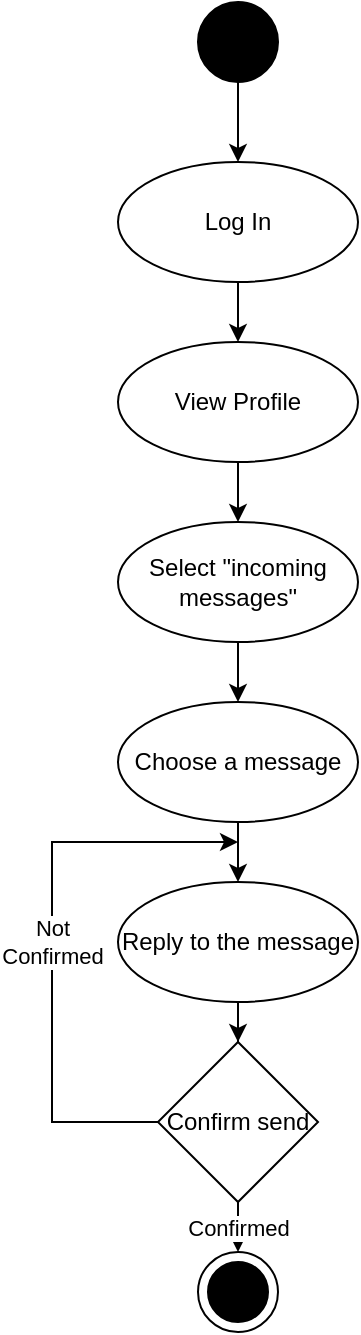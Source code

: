 <mxfile version="12.4.2" type="device" pages="1"><diagram id="tpRXsTH-vYVsk0jZTSi-" name="Page-1"><mxGraphModel dx="2048" dy="780" grid="1" gridSize="10" guides="1" tooltips="1" connect="1" arrows="1" fold="1" page="1" pageScale="1" pageWidth="827" pageHeight="1169" math="0" shadow="0"><root><mxCell id="0"/><mxCell id="1" parent="0"/><mxCell id="AjFmh7StLa89L8VsTuob-4" style="edgeStyle=orthogonalEdgeStyle;rounded=0;orthogonalLoop=1;jettySize=auto;html=1;entryX=0.5;entryY=0;entryDx=0;entryDy=0;" edge="1" parent="1" source="AjFmh7StLa89L8VsTuob-1" target="AjFmh7StLa89L8VsTuob-2"><mxGeometry relative="1" as="geometry"/></mxCell><mxCell id="AjFmh7StLa89L8VsTuob-1" value="" style="ellipse;whiteSpace=wrap;html=1;aspect=fixed;fillColor=#000000;" vertex="1" parent="1"><mxGeometry x="393" width="40" height="40" as="geometry"/></mxCell><mxCell id="AjFmh7StLa89L8VsTuob-6" style="edgeStyle=orthogonalEdgeStyle;rounded=0;orthogonalLoop=1;jettySize=auto;html=1;entryX=0.5;entryY=0;entryDx=0;entryDy=0;" edge="1" parent="1" source="AjFmh7StLa89L8VsTuob-2" target="AjFmh7StLa89L8VsTuob-5"><mxGeometry relative="1" as="geometry"/></mxCell><mxCell id="AjFmh7StLa89L8VsTuob-2" value="Log In" style="ellipse;whiteSpace=wrap;html=1;fontFamily=Helvetica;fontSize=12;fontColor=#000000;align=center;strokeColor=#000000;fillColor=#FFFFFF;" vertex="1" parent="1"><mxGeometry x="353" y="80" width="120" height="60" as="geometry"/></mxCell><mxCell id="AjFmh7StLa89L8VsTuob-8" style="edgeStyle=orthogonalEdgeStyle;rounded=0;orthogonalLoop=1;jettySize=auto;html=1;entryX=0.5;entryY=0;entryDx=0;entryDy=0;" edge="1" parent="1" source="AjFmh7StLa89L8VsTuob-5" target="AjFmh7StLa89L8VsTuob-7"><mxGeometry relative="1" as="geometry"/></mxCell><mxCell id="AjFmh7StLa89L8VsTuob-5" value="View Profile" style="ellipse;whiteSpace=wrap;html=1;fontFamily=Helvetica;fontSize=12;fontColor=#000000;align=center;strokeColor=#000000;fillColor=#FFFFFF;" vertex="1" parent="1"><mxGeometry x="353" y="170" width="120" height="60" as="geometry"/></mxCell><mxCell id="AjFmh7StLa89L8VsTuob-10" style="edgeStyle=orthogonalEdgeStyle;rounded=0;orthogonalLoop=1;jettySize=auto;html=1;entryX=0.5;entryY=0;entryDx=0;entryDy=0;" edge="1" parent="1" source="AjFmh7StLa89L8VsTuob-7" target="AjFmh7StLa89L8VsTuob-9"><mxGeometry relative="1" as="geometry"/></mxCell><mxCell id="AjFmh7StLa89L8VsTuob-7" value="Select &quot;incoming messages&quot;" style="ellipse;whiteSpace=wrap;html=1;fontFamily=Helvetica;fontSize=12;fontColor=#000000;align=center;strokeColor=#000000;fillColor=#FFFFFF;" vertex="1" parent="1"><mxGeometry x="353" y="260" width="120" height="60" as="geometry"/></mxCell><mxCell id="AjFmh7StLa89L8VsTuob-12" style="edgeStyle=orthogonalEdgeStyle;rounded=0;orthogonalLoop=1;jettySize=auto;html=1;entryX=0.5;entryY=0;entryDx=0;entryDy=0;" edge="1" parent="1" source="AjFmh7StLa89L8VsTuob-9" target="AjFmh7StLa89L8VsTuob-11"><mxGeometry relative="1" as="geometry"/></mxCell><mxCell id="AjFmh7StLa89L8VsTuob-9" value="Choose a message" style="ellipse;whiteSpace=wrap;html=1;fontFamily=Helvetica;fontSize=12;fontColor=#000000;align=center;strokeColor=#000000;fillColor=#FFFFFF;" vertex="1" parent="1"><mxGeometry x="353" y="350" width="120" height="60" as="geometry"/></mxCell><mxCell id="AjFmh7StLa89L8VsTuob-21" style="edgeStyle=orthogonalEdgeStyle;rounded=0;orthogonalLoop=1;jettySize=auto;html=1;entryX=0.5;entryY=0;entryDx=0;entryDy=0;" edge="1" parent="1" source="AjFmh7StLa89L8VsTuob-11" target="AjFmh7StLa89L8VsTuob-19"><mxGeometry relative="1" as="geometry"/></mxCell><mxCell id="AjFmh7StLa89L8VsTuob-11" value="Reply to the message" style="ellipse;whiteSpace=wrap;html=1;fontFamily=Helvetica;fontSize=12;fontColor=#000000;align=center;strokeColor=#000000;fillColor=#FFFFFF;" vertex="1" parent="1"><mxGeometry x="353" y="440" width="120" height="60" as="geometry"/></mxCell><mxCell id="AjFmh7StLa89L8VsTuob-15" value="" style="ellipse;whiteSpace=wrap;html=1;aspect=fixed;fillColor=#000000;" vertex="1" parent="1"><mxGeometry x="398" y="630" width="30" height="30" as="geometry"/></mxCell><mxCell id="AjFmh7StLa89L8VsTuob-16" value="" style="ellipse;whiteSpace=wrap;html=1;aspect=fixed;fillColor=none;" vertex="1" parent="1"><mxGeometry x="393" y="625" width="40" height="40" as="geometry"/></mxCell><mxCell id="AjFmh7StLa89L8VsTuob-22" value="Confirmed" style="edgeStyle=orthogonalEdgeStyle;rounded=0;orthogonalLoop=1;jettySize=auto;html=1;entryX=0.5;entryY=0;entryDx=0;entryDy=0;" edge="1" parent="1" source="AjFmh7StLa89L8VsTuob-19" target="AjFmh7StLa89L8VsTuob-16"><mxGeometry relative="1" as="geometry"/></mxCell><mxCell id="AjFmh7StLa89L8VsTuob-24" value="Not&lt;br&gt;Confirmed" style="edgeStyle=orthogonalEdgeStyle;rounded=0;orthogonalLoop=1;jettySize=auto;html=1;" edge="1" parent="1" source="AjFmh7StLa89L8VsTuob-19"><mxGeometry relative="1" as="geometry"><mxPoint x="413" y="420" as="targetPoint"/><Array as="points"><mxPoint x="320" y="560"/><mxPoint x="320" y="420"/></Array></mxGeometry></mxCell><mxCell id="AjFmh7StLa89L8VsTuob-19" value="Confirm send" style="rhombus;whiteSpace=wrap;html=1;fillColor=none;" vertex="1" parent="1"><mxGeometry x="373" y="520" width="80" height="80" as="geometry"/></mxCell></root></mxGraphModel></diagram></mxfile>